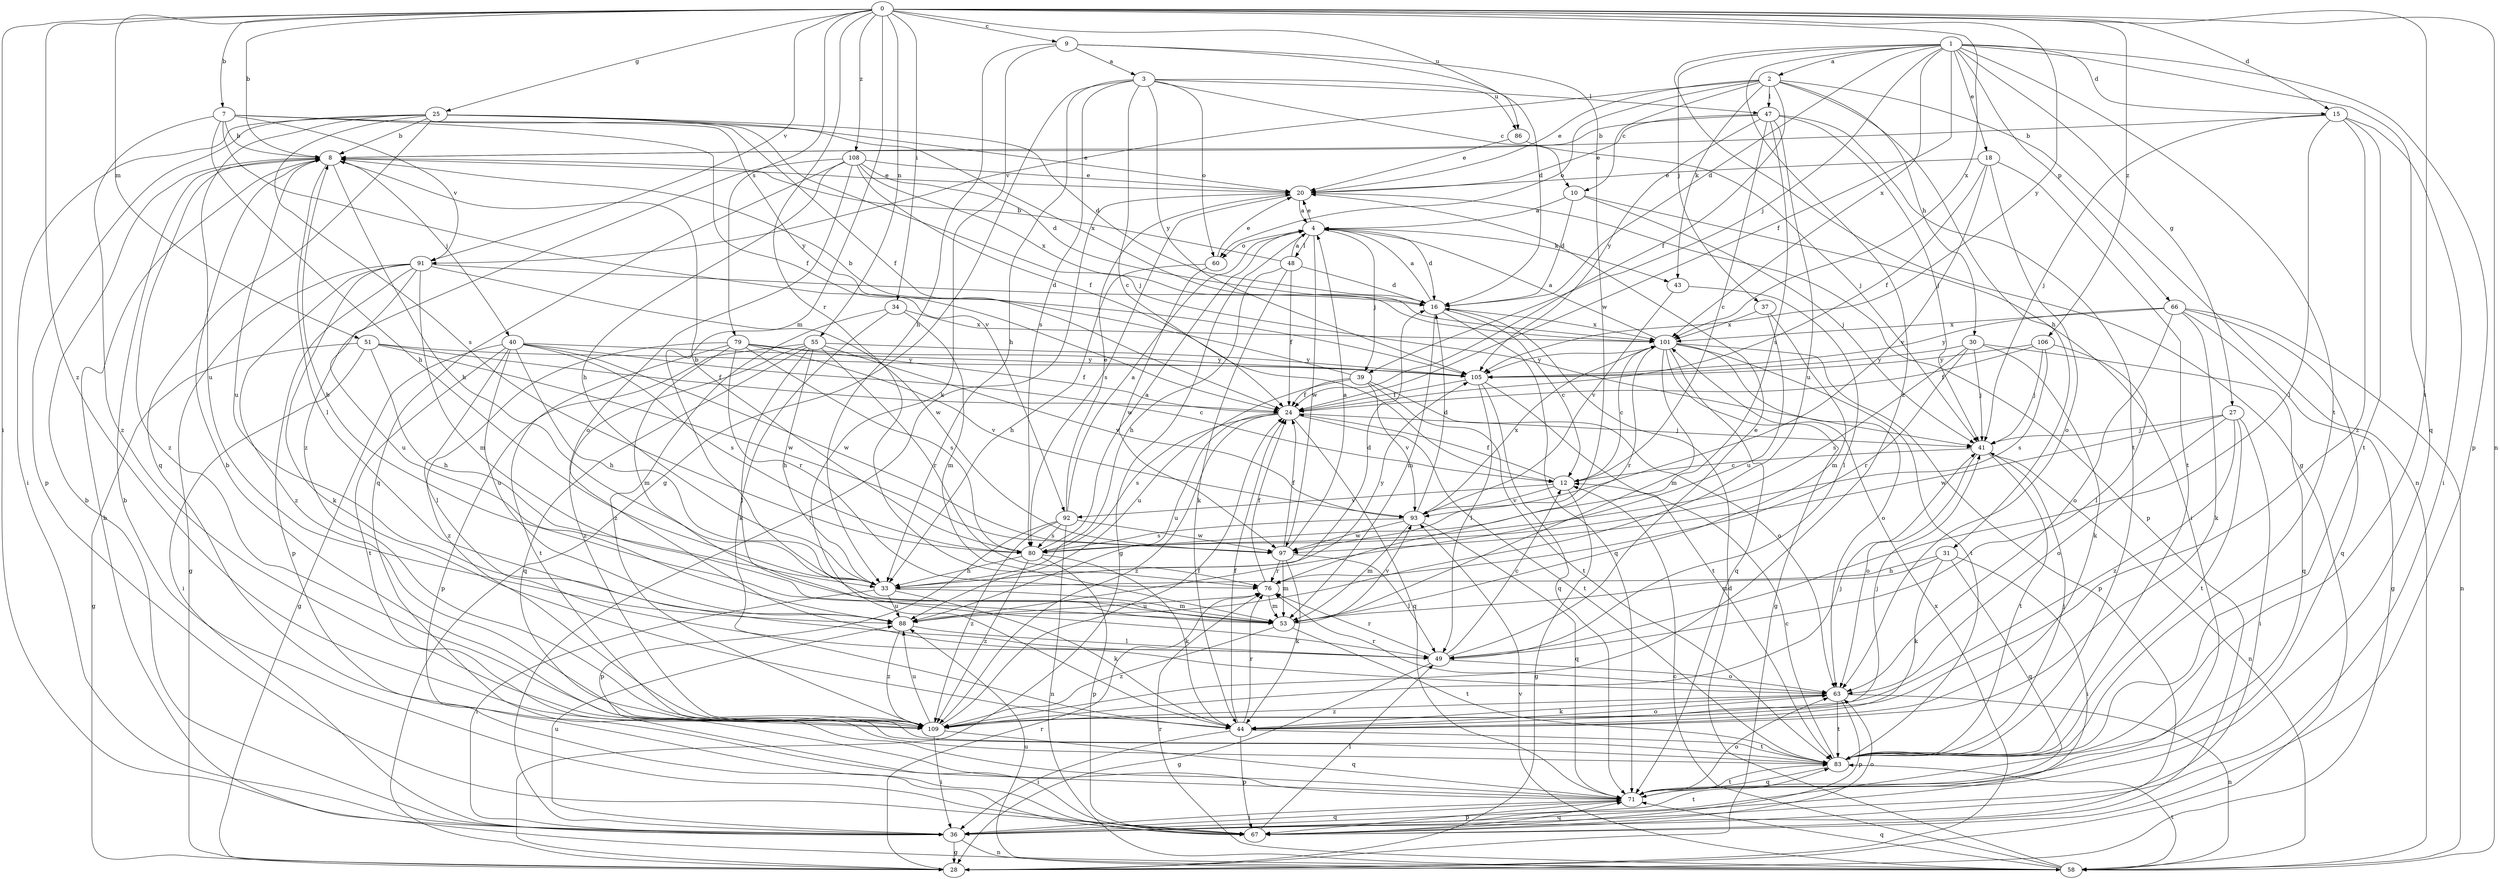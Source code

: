 strict digraph  {
0;
1;
2;
3;
4;
7;
8;
9;
10;
12;
15;
16;
18;
20;
24;
25;
27;
28;
30;
31;
33;
34;
36;
37;
39;
40;
41;
43;
44;
47;
48;
49;
51;
53;
55;
58;
60;
63;
66;
67;
71;
76;
79;
80;
83;
86;
88;
91;
92;
93;
97;
101;
105;
106;
108;
109;
0 -> 7  [label=b];
0 -> 8  [label=b];
0 -> 9  [label=c];
0 -> 15  [label=d];
0 -> 25  [label=g];
0 -> 34  [label=i];
0 -> 36  [label=i];
0 -> 51  [label=m];
0 -> 53  [label=m];
0 -> 55  [label=n];
0 -> 58  [label=n];
0 -> 76  [label=r];
0 -> 79  [label=s];
0 -> 83  [label=t];
0 -> 86  [label=u];
0 -> 91  [label=v];
0 -> 101  [label=x];
0 -> 105  [label=y];
0 -> 106  [label=z];
0 -> 108  [label=z];
0 -> 109  [label=z];
1 -> 2  [label=a];
1 -> 15  [label=d];
1 -> 16  [label=d];
1 -> 18  [label=e];
1 -> 24  [label=f];
1 -> 27  [label=g];
1 -> 28  [label=g];
1 -> 37  [label=j];
1 -> 39  [label=j];
1 -> 66  [label=p];
1 -> 67  [label=p];
1 -> 71  [label=q];
1 -> 83  [label=t];
1 -> 101  [label=x];
1 -> 109  [label=z];
2 -> 10  [label=c];
2 -> 20  [label=e];
2 -> 24  [label=f];
2 -> 30  [label=h];
2 -> 31  [label=h];
2 -> 43  [label=k];
2 -> 47  [label=l];
2 -> 58  [label=n];
2 -> 60  [label=o];
2 -> 91  [label=v];
3 -> 10  [label=c];
3 -> 12  [label=c];
3 -> 28  [label=g];
3 -> 33  [label=h];
3 -> 47  [label=l];
3 -> 60  [label=o];
3 -> 80  [label=s];
3 -> 86  [label=u];
3 -> 105  [label=y];
4 -> 16  [label=d];
4 -> 20  [label=e];
4 -> 28  [label=g];
4 -> 39  [label=j];
4 -> 43  [label=k];
4 -> 48  [label=l];
4 -> 60  [label=o];
4 -> 97  [label=w];
7 -> 8  [label=b];
7 -> 20  [label=e];
7 -> 24  [label=f];
7 -> 33  [label=h];
7 -> 91  [label=v];
7 -> 92  [label=v];
7 -> 105  [label=y];
7 -> 109  [label=z];
8 -> 20  [label=e];
8 -> 33  [label=h];
8 -> 40  [label=j];
8 -> 49  [label=l];
8 -> 88  [label=u];
8 -> 109  [label=z];
9 -> 3  [label=a];
9 -> 16  [label=d];
9 -> 33  [label=h];
9 -> 44  [label=k];
9 -> 97  [label=w];
10 -> 4  [label=a];
10 -> 16  [label=d];
10 -> 36  [label=i];
10 -> 41  [label=j];
12 -> 24  [label=f];
12 -> 28  [label=g];
12 -> 92  [label=v];
12 -> 93  [label=v];
15 -> 8  [label=b];
15 -> 36  [label=i];
15 -> 41  [label=j];
15 -> 49  [label=l];
15 -> 83  [label=t];
15 -> 109  [label=z];
16 -> 4  [label=a];
16 -> 12  [label=c];
16 -> 53  [label=m];
16 -> 71  [label=q];
16 -> 101  [label=x];
18 -> 20  [label=e];
18 -> 24  [label=f];
18 -> 63  [label=o];
18 -> 83  [label=t];
18 -> 93  [label=v];
20 -> 4  [label=a];
20 -> 36  [label=i];
20 -> 67  [label=p];
20 -> 80  [label=s];
24 -> 41  [label=j];
24 -> 71  [label=q];
24 -> 80  [label=s];
24 -> 83  [label=t];
24 -> 88  [label=u];
24 -> 109  [label=z];
25 -> 8  [label=b];
25 -> 16  [label=d];
25 -> 24  [label=f];
25 -> 36  [label=i];
25 -> 41  [label=j];
25 -> 67  [label=p];
25 -> 71  [label=q];
25 -> 80  [label=s];
25 -> 88  [label=u];
25 -> 101  [label=x];
27 -> 36  [label=i];
27 -> 41  [label=j];
27 -> 63  [label=o];
27 -> 83  [label=t];
27 -> 97  [label=w];
27 -> 109  [label=z];
28 -> 76  [label=r];
28 -> 101  [label=x];
30 -> 41  [label=j];
30 -> 44  [label=k];
30 -> 71  [label=q];
30 -> 76  [label=r];
30 -> 80  [label=s];
30 -> 105  [label=y];
31 -> 33  [label=h];
31 -> 36  [label=i];
31 -> 44  [label=k];
31 -> 53  [label=m];
31 -> 71  [label=q];
33 -> 16  [label=d];
33 -> 36  [label=i];
33 -> 44  [label=k];
33 -> 53  [label=m];
33 -> 88  [label=u];
33 -> 105  [label=y];
34 -> 44  [label=k];
34 -> 53  [label=m];
34 -> 101  [label=x];
34 -> 109  [label=z];
36 -> 8  [label=b];
36 -> 28  [label=g];
36 -> 58  [label=n];
36 -> 71  [label=q];
36 -> 83  [label=t];
36 -> 88  [label=u];
37 -> 53  [label=m];
37 -> 88  [label=u];
37 -> 101  [label=x];
39 -> 8  [label=b];
39 -> 24  [label=f];
39 -> 63  [label=o];
39 -> 83  [label=t];
39 -> 88  [label=u];
39 -> 93  [label=v];
40 -> 12  [label=c];
40 -> 28  [label=g];
40 -> 33  [label=h];
40 -> 49  [label=l];
40 -> 80  [label=s];
40 -> 83  [label=t];
40 -> 88  [label=u];
40 -> 97  [label=w];
40 -> 105  [label=y];
41 -> 12  [label=c];
41 -> 58  [label=n];
41 -> 63  [label=o];
41 -> 83  [label=t];
43 -> 49  [label=l];
43 -> 93  [label=v];
44 -> 24  [label=f];
44 -> 36  [label=i];
44 -> 41  [label=j];
44 -> 63  [label=o];
44 -> 67  [label=p];
44 -> 76  [label=r];
44 -> 83  [label=t];
47 -> 8  [label=b];
47 -> 12  [label=c];
47 -> 20  [label=e];
47 -> 41  [label=j];
47 -> 80  [label=s];
47 -> 83  [label=t];
47 -> 88  [label=u];
47 -> 105  [label=y];
48 -> 4  [label=a];
48 -> 8  [label=b];
48 -> 16  [label=d];
48 -> 24  [label=f];
48 -> 33  [label=h];
48 -> 44  [label=k];
49 -> 12  [label=c];
49 -> 20  [label=e];
49 -> 28  [label=g];
49 -> 63  [label=o];
49 -> 76  [label=r];
51 -> 24  [label=f];
51 -> 28  [label=g];
51 -> 33  [label=h];
51 -> 36  [label=i];
51 -> 97  [label=w];
51 -> 105  [label=y];
53 -> 8  [label=b];
53 -> 83  [label=t];
53 -> 93  [label=v];
53 -> 109  [label=z];
55 -> 33  [label=h];
55 -> 49  [label=l];
55 -> 67  [label=p];
55 -> 71  [label=q];
55 -> 76  [label=r];
55 -> 93  [label=v];
55 -> 105  [label=y];
55 -> 109  [label=z];
58 -> 8  [label=b];
58 -> 12  [label=c];
58 -> 16  [label=d];
58 -> 71  [label=q];
58 -> 76  [label=r];
58 -> 83  [label=t];
58 -> 88  [label=u];
58 -> 93  [label=v];
60 -> 20  [label=e];
60 -> 33  [label=h];
60 -> 97  [label=w];
63 -> 44  [label=k];
63 -> 58  [label=n];
63 -> 67  [label=p];
63 -> 76  [label=r];
63 -> 83  [label=t];
63 -> 109  [label=z];
66 -> 28  [label=g];
66 -> 44  [label=k];
66 -> 58  [label=n];
66 -> 63  [label=o];
66 -> 71  [label=q];
66 -> 101  [label=x];
66 -> 105  [label=y];
67 -> 8  [label=b];
67 -> 49  [label=l];
67 -> 63  [label=o];
67 -> 71  [label=q];
71 -> 36  [label=i];
71 -> 63  [label=o];
71 -> 67  [label=p];
71 -> 83  [label=t];
76 -> 24  [label=f];
76 -> 53  [label=m];
76 -> 88  [label=u];
79 -> 24  [label=f];
79 -> 53  [label=m];
79 -> 76  [label=r];
79 -> 80  [label=s];
79 -> 83  [label=t];
79 -> 93  [label=v];
79 -> 105  [label=y];
79 -> 109  [label=z];
80 -> 4  [label=a];
80 -> 8  [label=b];
80 -> 33  [label=h];
80 -> 44  [label=k];
80 -> 67  [label=p];
80 -> 109  [label=z];
83 -> 8  [label=b];
83 -> 12  [label=c];
83 -> 41  [label=j];
83 -> 71  [label=q];
86 -> 20  [label=e];
86 -> 41  [label=j];
88 -> 49  [label=l];
88 -> 109  [label=z];
91 -> 16  [label=d];
91 -> 28  [label=g];
91 -> 44  [label=k];
91 -> 53  [label=m];
91 -> 67  [label=p];
91 -> 88  [label=u];
91 -> 97  [label=w];
91 -> 109  [label=z];
92 -> 4  [label=a];
92 -> 20  [label=e];
92 -> 58  [label=n];
92 -> 67  [label=p];
92 -> 80  [label=s];
92 -> 97  [label=w];
92 -> 109  [label=z];
93 -> 16  [label=d];
93 -> 53  [label=m];
93 -> 71  [label=q];
93 -> 80  [label=s];
93 -> 97  [label=w];
93 -> 101  [label=x];
97 -> 4  [label=a];
97 -> 24  [label=f];
97 -> 44  [label=k];
97 -> 49  [label=l];
97 -> 53  [label=m];
97 -> 76  [label=r];
101 -> 4  [label=a];
101 -> 12  [label=c];
101 -> 28  [label=g];
101 -> 53  [label=m];
101 -> 63  [label=o];
101 -> 67  [label=p];
101 -> 71  [label=q];
101 -> 76  [label=r];
101 -> 83  [label=t];
101 -> 105  [label=y];
105 -> 24  [label=f];
105 -> 49  [label=l];
105 -> 71  [label=q];
105 -> 83  [label=t];
106 -> 24  [label=f];
106 -> 41  [label=j];
106 -> 49  [label=l];
106 -> 80  [label=s];
106 -> 105  [label=y];
108 -> 16  [label=d];
108 -> 20  [label=e];
108 -> 24  [label=f];
108 -> 33  [label=h];
108 -> 63  [label=o];
108 -> 71  [label=q];
108 -> 101  [label=x];
108 -> 109  [label=z];
109 -> 24  [label=f];
109 -> 36  [label=i];
109 -> 41  [label=j];
109 -> 71  [label=q];
109 -> 88  [label=u];
}
